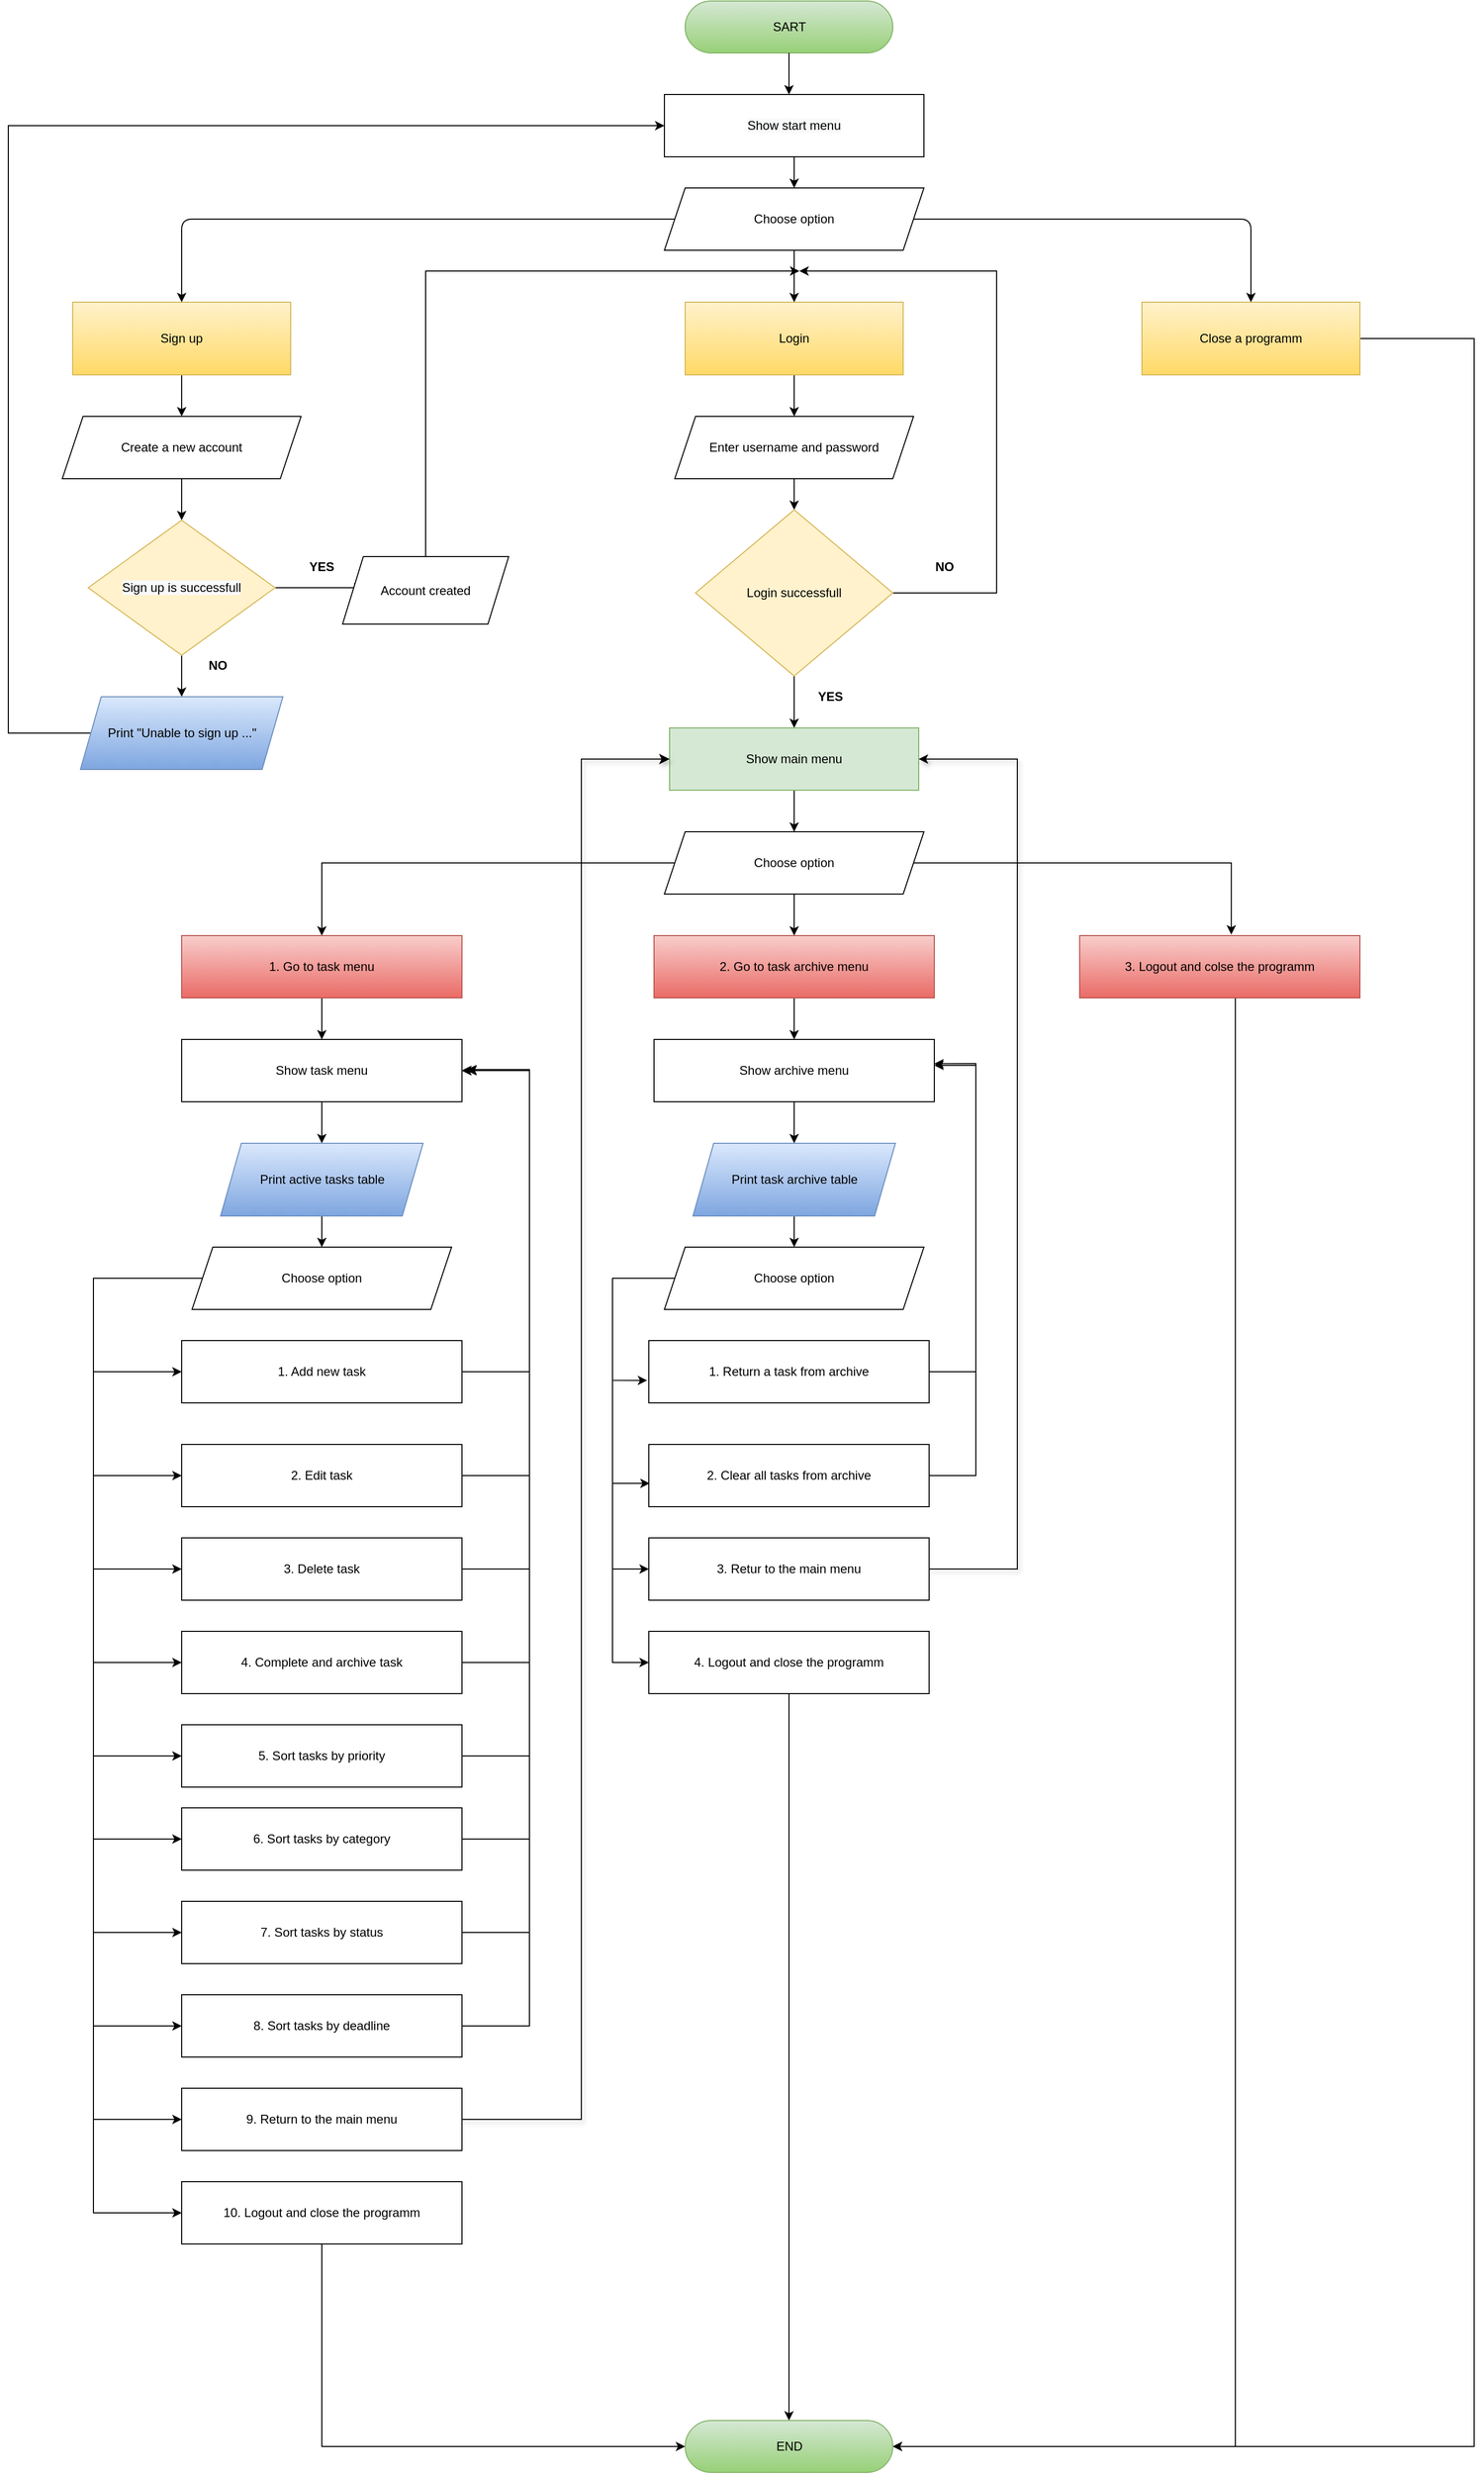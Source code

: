 <mxfile version="15.0.3" type="github">
  <diagram id="gmLFPseF1WjXxY96tJIX" name="Page-1">
    <mxGraphModel dx="2452" dy="943" grid="1" gridSize="11" guides="1" tooltips="1" connect="1" arrows="1" fold="1" page="1" pageScale="1" pageWidth="1654" pageHeight="1169" math="0" shadow="0">
      <root>
        <mxCell id="0" />
        <mxCell id="1" parent="0" />
        <mxCell id="zsRRdfZjk0Dsm9g0y4IN-3" value="SART" style="html=1;dashed=0;whitespace=wrap;shape=mxgraph.dfd.start;gradientColor=#97d077;fillColor=#d5e8d4;strokeColor=#82b366;" parent="1" vertex="1">
          <mxGeometry x="740" y="40" width="200" height="50" as="geometry" />
        </mxCell>
        <mxCell id="tQSmkxGg7PB6tpALM_Nv-2" value="" style="endArrow=classic;html=1;exitX=0.5;exitY=0.5;exitDx=0;exitDy=25;exitPerimeter=0;entryX=0.5;entryY=0;entryDx=0;entryDy=0;" edge="1" parent="1" source="zsRRdfZjk0Dsm9g0y4IN-3">
          <mxGeometry width="50" height="50" relative="1" as="geometry">
            <mxPoint x="800" y="590" as="sourcePoint" />
            <mxPoint x="840" y="130" as="targetPoint" />
          </mxGeometry>
        </mxCell>
        <mxCell id="tQSmkxGg7PB6tpALM_Nv-22" value="" style="edgeStyle=orthogonalEdgeStyle;rounded=0;orthogonalLoop=1;jettySize=auto;html=1;" edge="1" parent="1" source="tQSmkxGg7PB6tpALM_Nv-4" target="tQSmkxGg7PB6tpALM_Nv-5">
          <mxGeometry relative="1" as="geometry" />
        </mxCell>
        <mxCell id="tQSmkxGg7PB6tpALM_Nv-4" value="&#xa;&#xa;&lt;span style=&quot;color: rgb(0, 0, 0); font-family: helvetica; font-size: 12px; font-style: normal; font-weight: 400; letter-spacing: normal; text-align: center; text-indent: 0px; text-transform: none; word-spacing: 0px; background-color: rgb(248, 249, 250); display: inline; float: none;&quot;&gt;Show start menu&lt;/span&gt;&#xa;&#xa;" style="rounded=0;whiteSpace=wrap;html=1;" vertex="1" parent="1">
          <mxGeometry x="720" y="130" width="250" height="60" as="geometry" />
        </mxCell>
        <mxCell id="tQSmkxGg7PB6tpALM_Nv-5" value="Choose option" style="shape=parallelogram;perimeter=parallelogramPerimeter;whiteSpace=wrap;html=1;fixedSize=1;" vertex="1" parent="1">
          <mxGeometry x="720" y="220" width="250" height="60" as="geometry" />
        </mxCell>
        <mxCell id="tQSmkxGg7PB6tpALM_Nv-19" value="" style="edgeStyle=orthogonalEdgeStyle;rounded=0;orthogonalLoop=1;jettySize=auto;html=1;" edge="1" parent="1" source="tQSmkxGg7PB6tpALM_Nv-8" target="tQSmkxGg7PB6tpALM_Nv-14">
          <mxGeometry relative="1" as="geometry" />
        </mxCell>
        <mxCell id="tQSmkxGg7PB6tpALM_Nv-8" value="Sign up" style="rounded=0;whiteSpace=wrap;html=1;gradientColor=#ffd966;fillColor=#fff2cc;strokeColor=#d6b656;" vertex="1" parent="1">
          <mxGeometry x="150" y="330" width="210" height="70" as="geometry" />
        </mxCell>
        <mxCell id="tQSmkxGg7PB6tpALM_Nv-21" value="" style="edgeStyle=orthogonalEdgeStyle;rounded=0;orthogonalLoop=1;jettySize=auto;html=1;" edge="1" parent="1" source="tQSmkxGg7PB6tpALM_Nv-9" target="tQSmkxGg7PB6tpALM_Nv-20">
          <mxGeometry relative="1" as="geometry" />
        </mxCell>
        <mxCell id="tQSmkxGg7PB6tpALM_Nv-9" value="Login" style="rounded=0;whiteSpace=wrap;html=1;gradientColor=#ffd966;fillColor=#fff2cc;strokeColor=#d6b656;" vertex="1" parent="1">
          <mxGeometry x="740" y="330" width="210" height="70" as="geometry" />
        </mxCell>
        <mxCell id="tQSmkxGg7PB6tpALM_Nv-127" style="edgeStyle=orthogonalEdgeStyle;rounded=0;orthogonalLoop=1;jettySize=auto;html=1;entryX=1;entryY=0.5;entryDx=0;entryDy=0;entryPerimeter=0;" edge="1" parent="1" source="tQSmkxGg7PB6tpALM_Nv-10" target="tQSmkxGg7PB6tpALM_Nv-125">
          <mxGeometry relative="1" as="geometry">
            <mxPoint x="940" y="2400" as="targetPoint" />
            <Array as="points">
              <mxPoint x="1500" y="365" />
              <mxPoint x="1500" y="2395" />
            </Array>
          </mxGeometry>
        </mxCell>
        <mxCell id="tQSmkxGg7PB6tpALM_Nv-10" value="Close a programm" style="rounded=0;whiteSpace=wrap;html=1;gradientColor=#ffd966;fillColor=#fff2cc;strokeColor=#d6b656;" vertex="1" parent="1">
          <mxGeometry x="1180" y="330" width="210" height="70" as="geometry" />
        </mxCell>
        <mxCell id="tQSmkxGg7PB6tpALM_Nv-11" value="" style="endArrow=classic;html=1;entryX=0.5;entryY=0;entryDx=0;entryDy=0;exitX=1;exitY=0.5;exitDx=0;exitDy=0;" edge="1" parent="1" source="tQSmkxGg7PB6tpALM_Nv-5" target="tQSmkxGg7PB6tpALM_Nv-10">
          <mxGeometry width="50" height="50" relative="1" as="geometry">
            <mxPoint x="710" y="590" as="sourcePoint" />
            <mxPoint x="760" y="540" as="targetPoint" />
            <Array as="points">
              <mxPoint x="1225" y="250" />
              <mxPoint x="1285" y="250" />
            </Array>
          </mxGeometry>
        </mxCell>
        <mxCell id="tQSmkxGg7PB6tpALM_Nv-27" value="" style="edgeStyle=orthogonalEdgeStyle;rounded=0;orthogonalLoop=1;jettySize=auto;html=1;" edge="1" parent="1" source="tQSmkxGg7PB6tpALM_Nv-14" target="tQSmkxGg7PB6tpALM_Nv-26">
          <mxGeometry relative="1" as="geometry" />
        </mxCell>
        <mxCell id="tQSmkxGg7PB6tpALM_Nv-14" value="Create a new account" style="shape=parallelogram;perimeter=parallelogramPerimeter;whiteSpace=wrap;html=1;fixedSize=1;" vertex="1" parent="1">
          <mxGeometry x="140" y="440" width="230" height="60" as="geometry" />
        </mxCell>
        <mxCell id="tQSmkxGg7PB6tpALM_Nv-16" value="" style="endArrow=classic;html=1;exitX=0.5;exitY=1;exitDx=0;exitDy=0;entryX=0.5;entryY=0;entryDx=0;entryDy=0;" edge="1" parent="1" source="tQSmkxGg7PB6tpALM_Nv-5" target="tQSmkxGg7PB6tpALM_Nv-9">
          <mxGeometry width="50" height="50" relative="1" as="geometry">
            <mxPoint x="710" y="590" as="sourcePoint" />
            <mxPoint x="760" y="540" as="targetPoint" />
          </mxGeometry>
        </mxCell>
        <mxCell id="tQSmkxGg7PB6tpALM_Nv-18" value="" style="endArrow=classic;html=1;entryX=0.5;entryY=0;entryDx=0;entryDy=0;exitX=0;exitY=0.5;exitDx=0;exitDy=0;" edge="1" parent="1" source="tQSmkxGg7PB6tpALM_Nv-5" target="tQSmkxGg7PB6tpALM_Nv-8">
          <mxGeometry width="50" height="50" relative="1" as="geometry">
            <mxPoint x="710" y="590" as="sourcePoint" />
            <mxPoint x="760" y="540" as="targetPoint" />
            <Array as="points">
              <mxPoint x="255" y="250" />
            </Array>
          </mxGeometry>
        </mxCell>
        <mxCell id="tQSmkxGg7PB6tpALM_Nv-41" value="" style="edgeStyle=orthogonalEdgeStyle;rounded=0;orthogonalLoop=1;jettySize=auto;html=1;" edge="1" parent="1" source="tQSmkxGg7PB6tpALM_Nv-20" target="tQSmkxGg7PB6tpALM_Nv-40">
          <mxGeometry relative="1" as="geometry" />
        </mxCell>
        <mxCell id="tQSmkxGg7PB6tpALM_Nv-20" value="Enter username and password" style="shape=parallelogram;perimeter=parallelogramPerimeter;whiteSpace=wrap;html=1;fixedSize=1;" vertex="1" parent="1">
          <mxGeometry x="730" y="440" width="230" height="60" as="geometry" />
        </mxCell>
        <mxCell id="tQSmkxGg7PB6tpALM_Nv-31" value="" style="edgeStyle=orthogonalEdgeStyle;rounded=0;orthogonalLoop=1;jettySize=auto;html=1;" edge="1" parent="1" source="tQSmkxGg7PB6tpALM_Nv-26" target="tQSmkxGg7PB6tpALM_Nv-30">
          <mxGeometry relative="1" as="geometry" />
        </mxCell>
        <mxCell id="tQSmkxGg7PB6tpALM_Nv-35" value="" style="edgeStyle=orthogonalEdgeStyle;rounded=0;orthogonalLoop=1;jettySize=auto;html=1;" edge="1" parent="1" source="tQSmkxGg7PB6tpALM_Nv-26">
          <mxGeometry relative="1" as="geometry">
            <mxPoint x="430" y="605" as="targetPoint" />
          </mxGeometry>
        </mxCell>
        <mxCell id="tQSmkxGg7PB6tpALM_Nv-26" value="&#xa;&#xa;&lt;span style=&quot;color: rgb(0, 0, 0); font-family: helvetica; font-size: 12px; font-style: normal; font-weight: 400; letter-spacing: normal; text-align: center; text-indent: 0px; text-transform: none; word-spacing: 0px; background-color: rgb(248, 249, 250); display: inline; float: none;&quot;&gt;Sign up is successfull&lt;/span&gt;&#xa;&#xa;" style="rhombus;whiteSpace=wrap;html=1;fillColor=#fff2cc;strokeColor=#d6b656;" vertex="1" parent="1">
          <mxGeometry x="165" y="540" width="180" height="130" as="geometry" />
        </mxCell>
        <mxCell id="tQSmkxGg7PB6tpALM_Nv-29" value="&lt;b&gt;YES&lt;/b&gt;" style="text;html=1;strokeColor=none;fillColor=none;align=center;verticalAlign=middle;whiteSpace=wrap;rounded=0;" vertex="1" parent="1">
          <mxGeometry x="370" y="575" width="40" height="20" as="geometry" />
        </mxCell>
        <mxCell id="tQSmkxGg7PB6tpALM_Nv-32" style="edgeStyle=orthogonalEdgeStyle;rounded=0;orthogonalLoop=1;jettySize=auto;html=1;entryX=0;entryY=0.5;entryDx=0;entryDy=0;" edge="1" parent="1" source="tQSmkxGg7PB6tpALM_Nv-30" target="tQSmkxGg7PB6tpALM_Nv-4">
          <mxGeometry relative="1" as="geometry">
            <Array as="points">
              <mxPoint x="88" y="745" />
              <mxPoint x="88" y="160" />
            </Array>
          </mxGeometry>
        </mxCell>
        <mxCell id="tQSmkxGg7PB6tpALM_Nv-30" value="Print &quot;Unable to sign up ...&quot;" style="shape=parallelogram;perimeter=parallelogramPerimeter;whiteSpace=wrap;html=1;fixedSize=1;gradientColor=#7ea6e0;fillColor=#dae8fc;strokeColor=#6c8ebf;" vertex="1" parent="1">
          <mxGeometry x="157.5" y="710" width="195" height="70" as="geometry" />
        </mxCell>
        <mxCell id="tQSmkxGg7PB6tpALM_Nv-33" value="&lt;b&gt;NO&lt;/b&gt;" style="text;html=1;strokeColor=none;fillColor=none;align=center;verticalAlign=middle;whiteSpace=wrap;rounded=0;" vertex="1" parent="1">
          <mxGeometry x="270" y="670" width="40" height="20" as="geometry" />
        </mxCell>
        <mxCell id="tQSmkxGg7PB6tpALM_Nv-37" style="edgeStyle=orthogonalEdgeStyle;rounded=0;orthogonalLoop=1;jettySize=auto;html=1;" edge="1" parent="1" source="tQSmkxGg7PB6tpALM_Nv-34">
          <mxGeometry relative="1" as="geometry">
            <mxPoint x="850" y="300" as="targetPoint" />
            <Array as="points">
              <mxPoint x="490" y="300" />
            </Array>
          </mxGeometry>
        </mxCell>
        <mxCell id="tQSmkxGg7PB6tpALM_Nv-34" value="Account created" style="shape=parallelogram;perimeter=parallelogramPerimeter;whiteSpace=wrap;html=1;fixedSize=1;" vertex="1" parent="1">
          <mxGeometry x="410" y="575" width="160" height="65" as="geometry" />
        </mxCell>
        <mxCell id="tQSmkxGg7PB6tpALM_Nv-44" style="edgeStyle=orthogonalEdgeStyle;rounded=0;orthogonalLoop=1;jettySize=auto;html=1;exitX=1;exitY=0.5;exitDx=0;exitDy=0;" edge="1" parent="1" source="tQSmkxGg7PB6tpALM_Nv-40">
          <mxGeometry relative="1" as="geometry">
            <mxPoint x="850" y="300" as="targetPoint" />
            <Array as="points">
              <mxPoint x="1040" y="610" />
              <mxPoint x="1040" y="300" />
            </Array>
          </mxGeometry>
        </mxCell>
        <mxCell id="tQSmkxGg7PB6tpALM_Nv-47" value="" style="edgeStyle=orthogonalEdgeStyle;rounded=0;orthogonalLoop=1;jettySize=auto;html=1;" edge="1" parent="1" source="tQSmkxGg7PB6tpALM_Nv-40" target="tQSmkxGg7PB6tpALM_Nv-46">
          <mxGeometry relative="1" as="geometry" />
        </mxCell>
        <mxCell id="tQSmkxGg7PB6tpALM_Nv-40" value="Login successfull" style="rhombus;whiteSpace=wrap;html=1;fillColor=#fff2cc;strokeColor=#d6b656;" vertex="1" parent="1">
          <mxGeometry x="750" y="530" width="190" height="160" as="geometry" />
        </mxCell>
        <mxCell id="tQSmkxGg7PB6tpALM_Nv-45" value="&lt;b&gt;NO&lt;/b&gt;" style="text;html=1;strokeColor=none;fillColor=none;align=center;verticalAlign=middle;whiteSpace=wrap;rounded=0;" vertex="1" parent="1">
          <mxGeometry x="970" y="575" width="40" height="20" as="geometry" />
        </mxCell>
        <mxCell id="tQSmkxGg7PB6tpALM_Nv-50" value="" style="edgeStyle=orthogonalEdgeStyle;rounded=0;orthogonalLoop=1;jettySize=auto;html=1;" edge="1" parent="1" source="tQSmkxGg7PB6tpALM_Nv-46" target="tQSmkxGg7PB6tpALM_Nv-49">
          <mxGeometry relative="1" as="geometry" />
        </mxCell>
        <mxCell id="tQSmkxGg7PB6tpALM_Nv-46" value="Show main menu" style="rounded=0;whiteSpace=wrap;html=1;fillColor=#d5e8d4;strokeColor=#82b366;" vertex="1" parent="1">
          <mxGeometry x="725" y="740" width="240" height="60" as="geometry" />
        </mxCell>
        <mxCell id="tQSmkxGg7PB6tpALM_Nv-56" style="edgeStyle=orthogonalEdgeStyle;rounded=0;orthogonalLoop=1;jettySize=auto;html=1;entryX=0.541;entryY=-0.017;entryDx=0;entryDy=0;entryPerimeter=0;" edge="1" parent="1" source="tQSmkxGg7PB6tpALM_Nv-49" target="tQSmkxGg7PB6tpALM_Nv-54">
          <mxGeometry relative="1" as="geometry">
            <Array as="points">
              <mxPoint x="1266" y="870" />
            </Array>
          </mxGeometry>
        </mxCell>
        <mxCell id="tQSmkxGg7PB6tpALM_Nv-59" style="edgeStyle=orthogonalEdgeStyle;rounded=0;orthogonalLoop=1;jettySize=auto;html=1;" edge="1" parent="1" source="tQSmkxGg7PB6tpALM_Nv-49" target="tQSmkxGg7PB6tpALM_Nv-52">
          <mxGeometry relative="1" as="geometry" />
        </mxCell>
        <mxCell id="tQSmkxGg7PB6tpALM_Nv-63" value="" style="edgeStyle=orthogonalEdgeStyle;rounded=0;orthogonalLoop=1;jettySize=auto;html=1;" edge="1" parent="1" source="tQSmkxGg7PB6tpALM_Nv-49" target="tQSmkxGg7PB6tpALM_Nv-53">
          <mxGeometry relative="1" as="geometry" />
        </mxCell>
        <mxCell id="tQSmkxGg7PB6tpALM_Nv-49" value="Choose option" style="shape=parallelogram;perimeter=parallelogramPerimeter;whiteSpace=wrap;html=1;fixedSize=1;" vertex="1" parent="1">
          <mxGeometry x="720" y="840" width="250" height="60" as="geometry" />
        </mxCell>
        <mxCell id="tQSmkxGg7PB6tpALM_Nv-64" value="" style="edgeStyle=orthogonalEdgeStyle;rounded=0;orthogonalLoop=1;jettySize=auto;html=1;" edge="1" parent="1" source="tQSmkxGg7PB6tpALM_Nv-52" target="tQSmkxGg7PB6tpALM_Nv-58">
          <mxGeometry relative="1" as="geometry" />
        </mxCell>
        <mxCell id="tQSmkxGg7PB6tpALM_Nv-52" value="1. Go to task menu" style="rounded=0;whiteSpace=wrap;html=1;fillColor=#f8cecc;strokeColor=#b85450;gradientColor=#ea6b66;" vertex="1" parent="1">
          <mxGeometry x="255" y="940" width="270" height="60" as="geometry" />
        </mxCell>
        <mxCell id="tQSmkxGg7PB6tpALM_Nv-62" value="" style="edgeStyle=orthogonalEdgeStyle;rounded=0;orthogonalLoop=1;jettySize=auto;html=1;" edge="1" parent="1" source="tQSmkxGg7PB6tpALM_Nv-53" target="tQSmkxGg7PB6tpALM_Nv-60">
          <mxGeometry relative="1" as="geometry" />
        </mxCell>
        <mxCell id="tQSmkxGg7PB6tpALM_Nv-53" value="2. Go to task archive menu" style="rounded=0;whiteSpace=wrap;html=1;gradientColor=#ea6b66;fillColor=#f8cecc;strokeColor=#b85450;" vertex="1" parent="1">
          <mxGeometry x="710" y="940" width="270" height="60" as="geometry" />
        </mxCell>
        <mxCell id="tQSmkxGg7PB6tpALM_Nv-57" style="edgeStyle=orthogonalEdgeStyle;rounded=0;orthogonalLoop=1;jettySize=auto;html=1;entryX=1;entryY=0.5;entryDx=0;entryDy=0;entryPerimeter=0;" edge="1" parent="1" source="tQSmkxGg7PB6tpALM_Nv-54" target="tQSmkxGg7PB6tpALM_Nv-125">
          <mxGeometry relative="1" as="geometry">
            <mxPoint x="1255" y="1050" as="targetPoint" />
            <Array as="points">
              <mxPoint x="1270" y="2395" />
            </Array>
          </mxGeometry>
        </mxCell>
        <mxCell id="tQSmkxGg7PB6tpALM_Nv-54" value="3. Logout and colse the programm" style="rounded=0;whiteSpace=wrap;html=1;fillColor=#f8cecc;strokeColor=#b85450;gradientColor=#ea6b66;" vertex="1" parent="1">
          <mxGeometry x="1120" y="940" width="270" height="60" as="geometry" />
        </mxCell>
        <mxCell id="tQSmkxGg7PB6tpALM_Nv-66" value="" style="edgeStyle=orthogonalEdgeStyle;rounded=0;orthogonalLoop=1;jettySize=auto;html=1;" edge="1" parent="1" source="tQSmkxGg7PB6tpALM_Nv-58" target="tQSmkxGg7PB6tpALM_Nv-65">
          <mxGeometry relative="1" as="geometry" />
        </mxCell>
        <mxCell id="tQSmkxGg7PB6tpALM_Nv-58" value="Show task menu" style="rounded=0;whiteSpace=wrap;html=1;" vertex="1" parent="1">
          <mxGeometry x="255" y="1040" width="270" height="60" as="geometry" />
        </mxCell>
        <mxCell id="tQSmkxGg7PB6tpALM_Nv-105" value="" style="edgeStyle=orthogonalEdgeStyle;rounded=0;orthogonalLoop=1;jettySize=auto;html=1;" edge="1" parent="1" source="tQSmkxGg7PB6tpALM_Nv-60" target="tQSmkxGg7PB6tpALM_Nv-104">
          <mxGeometry relative="1" as="geometry" />
        </mxCell>
        <mxCell id="tQSmkxGg7PB6tpALM_Nv-60" value="Show archive menu" style="rounded=0;whiteSpace=wrap;html=1;" vertex="1" parent="1">
          <mxGeometry x="710" y="1040" width="270" height="60" as="geometry" />
        </mxCell>
        <mxCell id="tQSmkxGg7PB6tpALM_Nv-70" value="" style="edgeStyle=orthogonalEdgeStyle;rounded=0;orthogonalLoop=1;jettySize=auto;html=1;" edge="1" parent="1" source="tQSmkxGg7PB6tpALM_Nv-65" target="tQSmkxGg7PB6tpALM_Nv-69">
          <mxGeometry relative="1" as="geometry" />
        </mxCell>
        <mxCell id="tQSmkxGg7PB6tpALM_Nv-65" value="Print active tasks table" style="shape=parallelogram;perimeter=parallelogramPerimeter;whiteSpace=wrap;html=1;fixedSize=1;gradientColor=#7ea6e0;fillColor=#dae8fc;strokeColor=#6c8ebf;" vertex="1" parent="1">
          <mxGeometry x="292.5" y="1140" width="195" height="70" as="geometry" />
        </mxCell>
        <mxCell id="tQSmkxGg7PB6tpALM_Nv-93" style="edgeStyle=orthogonalEdgeStyle;rounded=0;orthogonalLoop=1;jettySize=auto;html=1;entryX=1;entryY=0.5;entryDx=0;entryDy=0;exitX=1;exitY=0.5;exitDx=0;exitDy=0;" edge="1" parent="1" source="tQSmkxGg7PB6tpALM_Nv-67" target="tQSmkxGg7PB6tpALM_Nv-58">
          <mxGeometry relative="1" as="geometry">
            <mxPoint x="525" y="1370" as="sourcePoint" />
            <Array as="points">
              <mxPoint x="590" y="1360" />
              <mxPoint x="590" y="1070" />
            </Array>
          </mxGeometry>
        </mxCell>
        <mxCell id="tQSmkxGg7PB6tpALM_Nv-67" value="1. Add new task" style="rounded=0;whiteSpace=wrap;html=1;" vertex="1" parent="1">
          <mxGeometry x="255" y="1330" width="270" height="60" as="geometry" />
        </mxCell>
        <mxCell id="tQSmkxGg7PB6tpALM_Nv-94" style="edgeStyle=orthogonalEdgeStyle;rounded=0;orthogonalLoop=1;jettySize=auto;html=1;exitX=1;exitY=0.5;exitDx=0;exitDy=0;entryX=1;entryY=0.5;entryDx=0;entryDy=0;" edge="1" parent="1" source="tQSmkxGg7PB6tpALM_Nv-68" target="tQSmkxGg7PB6tpALM_Nv-58">
          <mxGeometry relative="1" as="geometry">
            <Array as="points">
              <mxPoint x="590" y="1460" />
              <mxPoint x="590" y="1070" />
            </Array>
          </mxGeometry>
        </mxCell>
        <mxCell id="tQSmkxGg7PB6tpALM_Nv-68" value="2. Edit task" style="rounded=0;whiteSpace=wrap;html=1;" vertex="1" parent="1">
          <mxGeometry x="255" y="1430" width="270" height="60" as="geometry" />
        </mxCell>
        <mxCell id="tQSmkxGg7PB6tpALM_Nv-72" style="edgeStyle=orthogonalEdgeStyle;rounded=0;orthogonalLoop=1;jettySize=auto;html=1;entryX=0;entryY=0.5;entryDx=0;entryDy=0;" edge="1" parent="1" source="tQSmkxGg7PB6tpALM_Nv-69" target="tQSmkxGg7PB6tpALM_Nv-67">
          <mxGeometry relative="1" as="geometry">
            <Array as="points">
              <mxPoint x="170" y="1270" />
              <mxPoint x="170" y="1360" />
            </Array>
          </mxGeometry>
        </mxCell>
        <mxCell id="tQSmkxGg7PB6tpALM_Nv-74" style="edgeStyle=orthogonalEdgeStyle;rounded=0;orthogonalLoop=1;jettySize=auto;html=1;entryX=0;entryY=0.5;entryDx=0;entryDy=0;" edge="1" parent="1" source="tQSmkxGg7PB6tpALM_Nv-69" target="tQSmkxGg7PB6tpALM_Nv-68">
          <mxGeometry relative="1" as="geometry">
            <Array as="points">
              <mxPoint x="170" y="1270" />
              <mxPoint x="170" y="1460" />
            </Array>
          </mxGeometry>
        </mxCell>
        <mxCell id="tQSmkxGg7PB6tpALM_Nv-76" style="edgeStyle=orthogonalEdgeStyle;rounded=0;orthogonalLoop=1;jettySize=auto;html=1;exitX=0;exitY=0.5;exitDx=0;exitDy=0;entryX=0;entryY=0.5;entryDx=0;entryDy=0;" edge="1" parent="1" source="tQSmkxGg7PB6tpALM_Nv-69" target="tQSmkxGg7PB6tpALM_Nv-75">
          <mxGeometry relative="1" as="geometry">
            <Array as="points">
              <mxPoint x="170" y="1270" />
              <mxPoint x="170" y="1550" />
            </Array>
          </mxGeometry>
        </mxCell>
        <mxCell id="tQSmkxGg7PB6tpALM_Nv-79" style="edgeStyle=orthogonalEdgeStyle;rounded=0;orthogonalLoop=1;jettySize=auto;html=1;exitX=0;exitY=0.5;exitDx=0;exitDy=0;entryX=0;entryY=0.5;entryDx=0;entryDy=0;" edge="1" parent="1" source="tQSmkxGg7PB6tpALM_Nv-69" target="tQSmkxGg7PB6tpALM_Nv-77">
          <mxGeometry relative="1" as="geometry">
            <Array as="points">
              <mxPoint x="170" y="1270" />
              <mxPoint x="170" y="1640" />
            </Array>
          </mxGeometry>
        </mxCell>
        <mxCell id="tQSmkxGg7PB6tpALM_Nv-80" style="edgeStyle=orthogonalEdgeStyle;rounded=0;orthogonalLoop=1;jettySize=auto;html=1;entryX=0;entryY=0.5;entryDx=0;entryDy=0;" edge="1" parent="1" source="tQSmkxGg7PB6tpALM_Nv-69" target="tQSmkxGg7PB6tpALM_Nv-78">
          <mxGeometry relative="1" as="geometry">
            <Array as="points">
              <mxPoint x="170" y="1270" />
              <mxPoint x="170" y="1730" />
            </Array>
          </mxGeometry>
        </mxCell>
        <mxCell id="tQSmkxGg7PB6tpALM_Nv-82" style="edgeStyle=orthogonalEdgeStyle;rounded=0;orthogonalLoop=1;jettySize=auto;html=1;exitX=0;exitY=0.5;exitDx=0;exitDy=0;entryX=0;entryY=0.5;entryDx=0;entryDy=0;" edge="1" parent="1" source="tQSmkxGg7PB6tpALM_Nv-69" target="tQSmkxGg7PB6tpALM_Nv-81">
          <mxGeometry relative="1" as="geometry">
            <Array as="points">
              <mxPoint x="170" y="1270" />
              <mxPoint x="170" y="1810" />
            </Array>
          </mxGeometry>
        </mxCell>
        <mxCell id="tQSmkxGg7PB6tpALM_Nv-84" style="edgeStyle=orthogonalEdgeStyle;rounded=0;orthogonalLoop=1;jettySize=auto;html=1;exitX=0;exitY=0.5;exitDx=0;exitDy=0;entryX=0;entryY=0.5;entryDx=0;entryDy=0;" edge="1" parent="1" source="tQSmkxGg7PB6tpALM_Nv-69" target="tQSmkxGg7PB6tpALM_Nv-83">
          <mxGeometry relative="1" as="geometry">
            <Array as="points">
              <mxPoint x="170" y="1270" />
              <mxPoint x="170" y="1900" />
            </Array>
          </mxGeometry>
        </mxCell>
        <mxCell id="tQSmkxGg7PB6tpALM_Nv-86" style="edgeStyle=orthogonalEdgeStyle;rounded=0;orthogonalLoop=1;jettySize=auto;html=1;exitX=0;exitY=0.5;exitDx=0;exitDy=0;entryX=0;entryY=0.5;entryDx=0;entryDy=0;" edge="1" parent="1" source="tQSmkxGg7PB6tpALM_Nv-69" target="tQSmkxGg7PB6tpALM_Nv-85">
          <mxGeometry relative="1" as="geometry">
            <Array as="points">
              <mxPoint x="170" y="1270" />
              <mxPoint x="170" y="1990" />
            </Array>
          </mxGeometry>
        </mxCell>
        <mxCell id="tQSmkxGg7PB6tpALM_Nv-88" style="edgeStyle=orthogonalEdgeStyle;rounded=0;orthogonalLoop=1;jettySize=auto;html=1;exitX=0;exitY=0.5;exitDx=0;exitDy=0;entryX=0;entryY=0.5;entryDx=0;entryDy=0;" edge="1" parent="1" source="tQSmkxGg7PB6tpALM_Nv-69" target="tQSmkxGg7PB6tpALM_Nv-87">
          <mxGeometry relative="1" as="geometry">
            <Array as="points">
              <mxPoint x="170" y="1270" />
              <mxPoint x="170" y="2080" />
            </Array>
          </mxGeometry>
        </mxCell>
        <mxCell id="tQSmkxGg7PB6tpALM_Nv-90" style="edgeStyle=orthogonalEdgeStyle;rounded=0;orthogonalLoop=1;jettySize=auto;html=1;exitX=0;exitY=0.5;exitDx=0;exitDy=0;entryX=0;entryY=0.5;entryDx=0;entryDy=0;" edge="1" parent="1" source="tQSmkxGg7PB6tpALM_Nv-69" target="tQSmkxGg7PB6tpALM_Nv-89">
          <mxGeometry relative="1" as="geometry">
            <Array as="points">
              <mxPoint x="170" y="1270" />
              <mxPoint x="170" y="2170" />
            </Array>
          </mxGeometry>
        </mxCell>
        <mxCell id="tQSmkxGg7PB6tpALM_Nv-69" value="Choose option" style="shape=parallelogram;perimeter=parallelogramPerimeter;whiteSpace=wrap;html=1;fixedSize=1;" vertex="1" parent="1">
          <mxGeometry x="265" y="1240" width="250" height="60" as="geometry" />
        </mxCell>
        <mxCell id="tQSmkxGg7PB6tpALM_Nv-95" style="edgeStyle=orthogonalEdgeStyle;rounded=0;orthogonalLoop=1;jettySize=auto;html=1;" edge="1" parent="1" source="tQSmkxGg7PB6tpALM_Nv-75">
          <mxGeometry relative="1" as="geometry">
            <mxPoint x="530" y="1070" as="targetPoint" />
            <Array as="points">
              <mxPoint x="590" y="1550" />
              <mxPoint x="590" y="1070" />
            </Array>
          </mxGeometry>
        </mxCell>
        <mxCell id="tQSmkxGg7PB6tpALM_Nv-75" value="3. Delete task" style="rounded=0;whiteSpace=wrap;html=1;" vertex="1" parent="1">
          <mxGeometry x="255" y="1520" width="270" height="60" as="geometry" />
        </mxCell>
        <mxCell id="tQSmkxGg7PB6tpALM_Nv-96" style="edgeStyle=orthogonalEdgeStyle;rounded=0;orthogonalLoop=1;jettySize=auto;html=1;" edge="1" parent="1" source="tQSmkxGg7PB6tpALM_Nv-77">
          <mxGeometry relative="1" as="geometry">
            <mxPoint x="530" y="1070" as="targetPoint" />
            <Array as="points">
              <mxPoint x="590" y="1640" />
              <mxPoint x="590" y="1070" />
            </Array>
          </mxGeometry>
        </mxCell>
        <mxCell id="tQSmkxGg7PB6tpALM_Nv-77" value="4. Complete and archive task" style="rounded=0;whiteSpace=wrap;html=1;" vertex="1" parent="1">
          <mxGeometry x="255" y="1610" width="270" height="60" as="geometry" />
        </mxCell>
        <mxCell id="tQSmkxGg7PB6tpALM_Nv-97" style="edgeStyle=orthogonalEdgeStyle;rounded=0;orthogonalLoop=1;jettySize=auto;html=1;entryX=1;entryY=0.5;entryDx=0;entryDy=0;" edge="1" parent="1" source="tQSmkxGg7PB6tpALM_Nv-78" target="tQSmkxGg7PB6tpALM_Nv-58">
          <mxGeometry relative="1" as="geometry">
            <Array as="points">
              <mxPoint x="590" y="1730" />
              <mxPoint x="590" y="1070" />
            </Array>
          </mxGeometry>
        </mxCell>
        <mxCell id="tQSmkxGg7PB6tpALM_Nv-78" value="5. Sort tasks by priority" style="rounded=0;whiteSpace=wrap;html=1;" vertex="1" parent="1">
          <mxGeometry x="255" y="1700" width="270" height="60" as="geometry" />
        </mxCell>
        <mxCell id="tQSmkxGg7PB6tpALM_Nv-98" style="edgeStyle=orthogonalEdgeStyle;rounded=0;orthogonalLoop=1;jettySize=auto;html=1;entryX=1;entryY=0.5;entryDx=0;entryDy=0;" edge="1" parent="1" source="tQSmkxGg7PB6tpALM_Nv-81" target="tQSmkxGg7PB6tpALM_Nv-58">
          <mxGeometry relative="1" as="geometry">
            <Array as="points">
              <mxPoint x="590" y="1810" />
              <mxPoint x="590" y="1070" />
            </Array>
          </mxGeometry>
        </mxCell>
        <mxCell id="tQSmkxGg7PB6tpALM_Nv-81" value="6. Sort tasks by category" style="rounded=0;whiteSpace=wrap;html=1;" vertex="1" parent="1">
          <mxGeometry x="255" y="1780" width="270" height="60" as="geometry" />
        </mxCell>
        <mxCell id="tQSmkxGg7PB6tpALM_Nv-99" style="edgeStyle=orthogonalEdgeStyle;rounded=0;orthogonalLoop=1;jettySize=auto;html=1;" edge="1" parent="1" source="tQSmkxGg7PB6tpALM_Nv-83">
          <mxGeometry relative="1" as="geometry">
            <mxPoint x="530" y="1069" as="targetPoint" />
            <Array as="points">
              <mxPoint x="590" y="1900" />
              <mxPoint x="590" y="1069" />
            </Array>
          </mxGeometry>
        </mxCell>
        <mxCell id="tQSmkxGg7PB6tpALM_Nv-83" value="7. Sort tasks by status" style="rounded=0;whiteSpace=wrap;html=1;" vertex="1" parent="1">
          <mxGeometry x="255" y="1870" width="270" height="60" as="geometry" />
        </mxCell>
        <mxCell id="tQSmkxGg7PB6tpALM_Nv-101" style="edgeStyle=orthogonalEdgeStyle;rounded=0;orthogonalLoop=1;jettySize=auto;html=1;" edge="1" parent="1" source="tQSmkxGg7PB6tpALM_Nv-85">
          <mxGeometry relative="1" as="geometry">
            <mxPoint x="530" y="1070" as="targetPoint" />
            <Array as="points">
              <mxPoint x="590" y="1990" />
              <mxPoint x="590" y="1070" />
            </Array>
          </mxGeometry>
        </mxCell>
        <mxCell id="tQSmkxGg7PB6tpALM_Nv-85" value="8. Sort tasks by deadline" style="rounded=0;whiteSpace=wrap;html=1;" vertex="1" parent="1">
          <mxGeometry x="255" y="1960" width="270" height="60" as="geometry" />
        </mxCell>
        <mxCell id="tQSmkxGg7PB6tpALM_Nv-103" style="edgeStyle=orthogonalEdgeStyle;rounded=0;orthogonalLoop=1;jettySize=auto;html=1;entryX=0;entryY=0.5;entryDx=0;entryDy=0;endSize=7;shadow=1;" edge="1" parent="1" source="tQSmkxGg7PB6tpALM_Nv-87" target="tQSmkxGg7PB6tpALM_Nv-46">
          <mxGeometry relative="1" as="geometry">
            <Array as="points">
              <mxPoint x="640" y="2080" />
              <mxPoint x="640" y="770" />
            </Array>
          </mxGeometry>
        </mxCell>
        <mxCell id="tQSmkxGg7PB6tpALM_Nv-87" value="9. Return to the main menu" style="rounded=0;whiteSpace=wrap;html=1;" vertex="1" parent="1">
          <mxGeometry x="255" y="2050" width="270" height="60" as="geometry" />
        </mxCell>
        <mxCell id="tQSmkxGg7PB6tpALM_Nv-89" value="10. Logout and close the programm" style="rounded=0;whiteSpace=wrap;html=1;" vertex="1" parent="1">
          <mxGeometry x="255" y="2140" width="270" height="60" as="geometry" />
        </mxCell>
        <mxCell id="tQSmkxGg7PB6tpALM_Nv-126" style="edgeStyle=orthogonalEdgeStyle;rounded=0;orthogonalLoop=1;jettySize=auto;html=1;entryX=0;entryY=0.5;entryDx=0;entryDy=0;entryPerimeter=0;exitX=0.5;exitY=1;exitDx=0;exitDy=0;" edge="1" parent="1" source="tQSmkxGg7PB6tpALM_Nv-89" target="tQSmkxGg7PB6tpALM_Nv-125">
          <mxGeometry relative="1" as="geometry">
            <mxPoint x="490" y="2260" as="sourcePoint" />
          </mxGeometry>
        </mxCell>
        <mxCell id="tQSmkxGg7PB6tpALM_Nv-107" value="" style="edgeStyle=orthogonalEdgeStyle;rounded=0;orthogonalLoop=1;jettySize=auto;html=1;" edge="1" parent="1" source="tQSmkxGg7PB6tpALM_Nv-104" target="tQSmkxGg7PB6tpALM_Nv-106">
          <mxGeometry relative="1" as="geometry" />
        </mxCell>
        <mxCell id="tQSmkxGg7PB6tpALM_Nv-104" value="Print task archive table" style="shape=parallelogram;perimeter=parallelogramPerimeter;whiteSpace=wrap;html=1;fixedSize=1;gradientColor=#7ea6e0;fillColor=#dae8fc;strokeColor=#6c8ebf;" vertex="1" parent="1">
          <mxGeometry x="747.5" y="1140" width="195" height="70" as="geometry" />
        </mxCell>
        <mxCell id="tQSmkxGg7PB6tpALM_Nv-116" style="edgeStyle=orthogonalEdgeStyle;rounded=0;orthogonalLoop=1;jettySize=auto;html=1;exitX=0;exitY=0.5;exitDx=0;exitDy=0;entryX=-0.006;entryY=0.639;entryDx=0;entryDy=0;entryPerimeter=0;" edge="1" parent="1" source="tQSmkxGg7PB6tpALM_Nv-106" target="tQSmkxGg7PB6tpALM_Nv-108">
          <mxGeometry relative="1" as="geometry">
            <Array as="points">
              <mxPoint x="670" y="1270" />
              <mxPoint x="670" y="1368" />
            </Array>
          </mxGeometry>
        </mxCell>
        <mxCell id="tQSmkxGg7PB6tpALM_Nv-117" style="edgeStyle=orthogonalEdgeStyle;rounded=0;orthogonalLoop=1;jettySize=auto;html=1;exitX=0;exitY=0.5;exitDx=0;exitDy=0;entryX=0.003;entryY=0.625;entryDx=0;entryDy=0;entryPerimeter=0;" edge="1" parent="1" source="tQSmkxGg7PB6tpALM_Nv-106" target="tQSmkxGg7PB6tpALM_Nv-109">
          <mxGeometry relative="1" as="geometry">
            <Array as="points">
              <mxPoint x="670" y="1270" />
              <mxPoint x="670" y="1468" />
            </Array>
          </mxGeometry>
        </mxCell>
        <mxCell id="tQSmkxGg7PB6tpALM_Nv-118" style="edgeStyle=orthogonalEdgeStyle;rounded=0;orthogonalLoop=1;jettySize=auto;html=1;entryX=0;entryY=0.5;entryDx=0;entryDy=0;" edge="1" parent="1" source="tQSmkxGg7PB6tpALM_Nv-106" target="tQSmkxGg7PB6tpALM_Nv-110">
          <mxGeometry relative="1" as="geometry">
            <Array as="points">
              <mxPoint x="670" y="1270" />
              <mxPoint x="670" y="1550" />
            </Array>
          </mxGeometry>
        </mxCell>
        <mxCell id="tQSmkxGg7PB6tpALM_Nv-119" style="edgeStyle=orthogonalEdgeStyle;rounded=0;orthogonalLoop=1;jettySize=auto;html=1;entryX=0;entryY=0.5;entryDx=0;entryDy=0;" edge="1" parent="1" source="tQSmkxGg7PB6tpALM_Nv-106" target="tQSmkxGg7PB6tpALM_Nv-111">
          <mxGeometry relative="1" as="geometry">
            <Array as="points">
              <mxPoint x="670" y="1270" />
              <mxPoint x="670" y="1640" />
            </Array>
          </mxGeometry>
        </mxCell>
        <mxCell id="tQSmkxGg7PB6tpALM_Nv-106" value="Choose option" style="shape=parallelogram;perimeter=parallelogramPerimeter;whiteSpace=wrap;html=1;fixedSize=1;" vertex="1" parent="1">
          <mxGeometry x="720" y="1240" width="250" height="60" as="geometry" />
        </mxCell>
        <mxCell id="tQSmkxGg7PB6tpALM_Nv-122" style="edgeStyle=orthogonalEdgeStyle;rounded=0;orthogonalLoop=1;jettySize=auto;html=1;entryX=1;entryY=0.417;entryDx=0;entryDy=0;entryPerimeter=0;" edge="1" parent="1" source="tQSmkxGg7PB6tpALM_Nv-108" target="tQSmkxGg7PB6tpALM_Nv-60">
          <mxGeometry relative="1" as="geometry">
            <Array as="points">
              <mxPoint x="1020" y="1360" />
              <mxPoint x="1020" y="1065" />
            </Array>
          </mxGeometry>
        </mxCell>
        <mxCell id="tQSmkxGg7PB6tpALM_Nv-108" value="1. Return a task from archive" style="rounded=0;whiteSpace=wrap;html=1;" vertex="1" parent="1">
          <mxGeometry x="705" y="1330" width="270" height="60" as="geometry" />
        </mxCell>
        <mxCell id="tQSmkxGg7PB6tpALM_Nv-123" style="edgeStyle=orthogonalEdgeStyle;rounded=0;orthogonalLoop=1;jettySize=auto;html=1;entryX=1;entryY=0.389;entryDx=0;entryDy=0;entryPerimeter=0;" edge="1" parent="1" source="tQSmkxGg7PB6tpALM_Nv-109" target="tQSmkxGg7PB6tpALM_Nv-60">
          <mxGeometry relative="1" as="geometry">
            <mxPoint x="990" y="1070" as="targetPoint" />
            <Array as="points">
              <mxPoint x="1020" y="1460" />
              <mxPoint x="1020" y="1063" />
            </Array>
          </mxGeometry>
        </mxCell>
        <mxCell id="tQSmkxGg7PB6tpALM_Nv-109" value="2. Clear all tasks from archive" style="rounded=0;whiteSpace=wrap;html=1;" vertex="1" parent="1">
          <mxGeometry x="705" y="1430" width="270" height="60" as="geometry" />
        </mxCell>
        <mxCell id="tQSmkxGg7PB6tpALM_Nv-124" style="edgeStyle=orthogonalEdgeStyle;rounded=0;orthogonalLoop=1;jettySize=auto;html=1;entryX=1;entryY=0.5;entryDx=0;entryDy=0;shadow=1;" edge="1" parent="1" source="tQSmkxGg7PB6tpALM_Nv-110" target="tQSmkxGg7PB6tpALM_Nv-46">
          <mxGeometry relative="1" as="geometry">
            <Array as="points">
              <mxPoint x="1060" y="1550" />
              <mxPoint x="1060" y="770" />
            </Array>
          </mxGeometry>
        </mxCell>
        <mxCell id="tQSmkxGg7PB6tpALM_Nv-110" value="3. Retur to the main menu" style="rounded=0;whiteSpace=wrap;html=1;" vertex="1" parent="1">
          <mxGeometry x="705" y="1520" width="270" height="60" as="geometry" />
        </mxCell>
        <mxCell id="tQSmkxGg7PB6tpALM_Nv-113" value="" style="edgeStyle=orthogonalEdgeStyle;rounded=0;orthogonalLoop=1;jettySize=auto;html=1;entryX=0.5;entryY=0.5;entryDx=0;entryDy=-25;entryPerimeter=0;" edge="1" parent="1" source="tQSmkxGg7PB6tpALM_Nv-111" target="tQSmkxGg7PB6tpALM_Nv-125">
          <mxGeometry relative="1" as="geometry">
            <mxPoint x="840" y="1700" as="targetPoint" />
            <Array as="points">
              <mxPoint x="840" y="2350" />
            </Array>
          </mxGeometry>
        </mxCell>
        <mxCell id="tQSmkxGg7PB6tpALM_Nv-111" value="4. Logout and close the programm" style="rounded=0;whiteSpace=wrap;html=1;" vertex="1" parent="1">
          <mxGeometry x="705" y="1610" width="270" height="60" as="geometry" />
        </mxCell>
        <mxCell id="tQSmkxGg7PB6tpALM_Nv-125" value="END" style="html=1;dashed=0;whitespace=wrap;shape=mxgraph.dfd.start;gradientColor=#97d077;fillColor=#d5e8d4;strokeColor=#82b366;" vertex="1" parent="1">
          <mxGeometry x="740" y="2370" width="200" height="50" as="geometry" />
        </mxCell>
        <mxCell id="tQSmkxGg7PB6tpALM_Nv-128" value="&lt;b&gt;YES&lt;/b&gt;" style="text;html=1;strokeColor=none;fillColor=none;align=center;verticalAlign=middle;whiteSpace=wrap;rounded=0;" vertex="1" parent="1">
          <mxGeometry x="860" y="700" width="40" height="20" as="geometry" />
        </mxCell>
      </root>
    </mxGraphModel>
  </diagram>
</mxfile>
